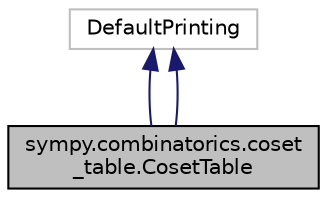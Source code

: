 digraph "sympy.combinatorics.coset_table.CosetTable"
{
 // LATEX_PDF_SIZE
  edge [fontname="Helvetica",fontsize="10",labelfontname="Helvetica",labelfontsize="10"];
  node [fontname="Helvetica",fontsize="10",shape=record];
  Node1 [label="sympy.combinatorics.coset\l_table.CosetTable",height=0.2,width=0.4,color="black", fillcolor="grey75", style="filled", fontcolor="black",tooltip="COSET TABLE #."];
  Node2 -> Node1 [dir="back",color="midnightblue",fontsize="10",style="solid",fontname="Helvetica"];
  Node2 [label="DefaultPrinting",height=0.2,width=0.4,color="grey75", fillcolor="white", style="filled",tooltip=" "];
  Node2 -> Node1 [dir="back",color="midnightblue",fontsize="10",style="solid",fontname="Helvetica"];
}

